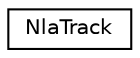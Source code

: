 digraph G
{
  edge [fontname="Helvetica",fontsize="10",labelfontname="Helvetica",labelfontsize="10"];
  node [fontname="Helvetica",fontsize="10",shape=record];
  rankdir=LR;
  Node1 [label="NlaTrack",height=0.2,width=0.4,color="black", fillcolor="white", style="filled",URL="$d4/de0/structNlaTrack.html"];
}
